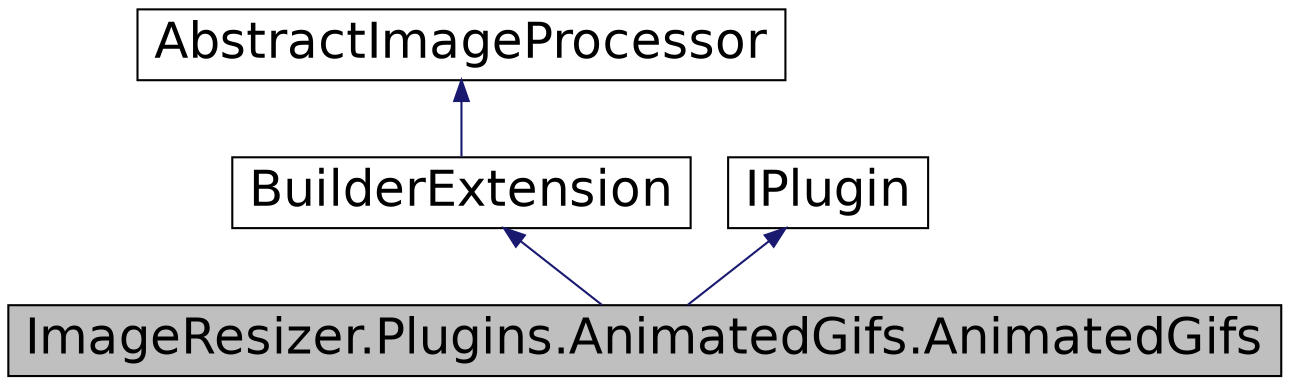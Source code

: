 digraph G
{
  edge [fontname="Helvetica",fontsize="24",labelfontname="Helvetica",labelfontsize="24"];
  node [fontname="Helvetica",fontsize="24",shape=record];
  Node1 [label="ImageResizer.Plugins.AnimatedGifs.AnimatedGifs",height=0.2,width=0.4,color="black", fillcolor="grey75", style="filled" fontcolor="black"];
  Node2 -> Node1 [dir="back",color="midnightblue",fontsize="24",style="solid",fontname="Helvetica"];
  Node2 [label="BuilderExtension",height=0.2,width=0.4,color="black", fillcolor="white", style="filled",URL="$class_image_resizer_1_1_resizing_1_1_builder_extension.html",tooltip="Provides a useable base class that can be used to modify the behavior of ImageBuilder. When registered with an ImageBuilder instance, the ImageBuilder will call the corresponding methods on the extension prior to executing its own methods."];
  Node3 -> Node2 [dir="back",color="midnightblue",fontsize="24",style="solid",fontname="Helvetica"];
  Node3 [label="AbstractImageProcessor",height=0.2,width=0.4,color="black", fillcolor="white", style="filled",URL="$class_image_resizer_1_1_resizing_1_1_abstract_image_processor.html",tooltip="Not for external use. Inherit from BuilderExtension instead. Dual-purpose base class for both ImageBu..."];
  Node4 -> Node1 [dir="back",color="midnightblue",fontsize="24",style="solid",fontname="Helvetica"];
  Node4 [label="IPlugin",height=0.2,width=0.4,color="black", fillcolor="white", style="filled",URL="$interface_image_resizer_1_1_plugins_1_1_i_plugin.html",tooltip="All plugins must implement this. Enables web.config addition and removal."];
}
